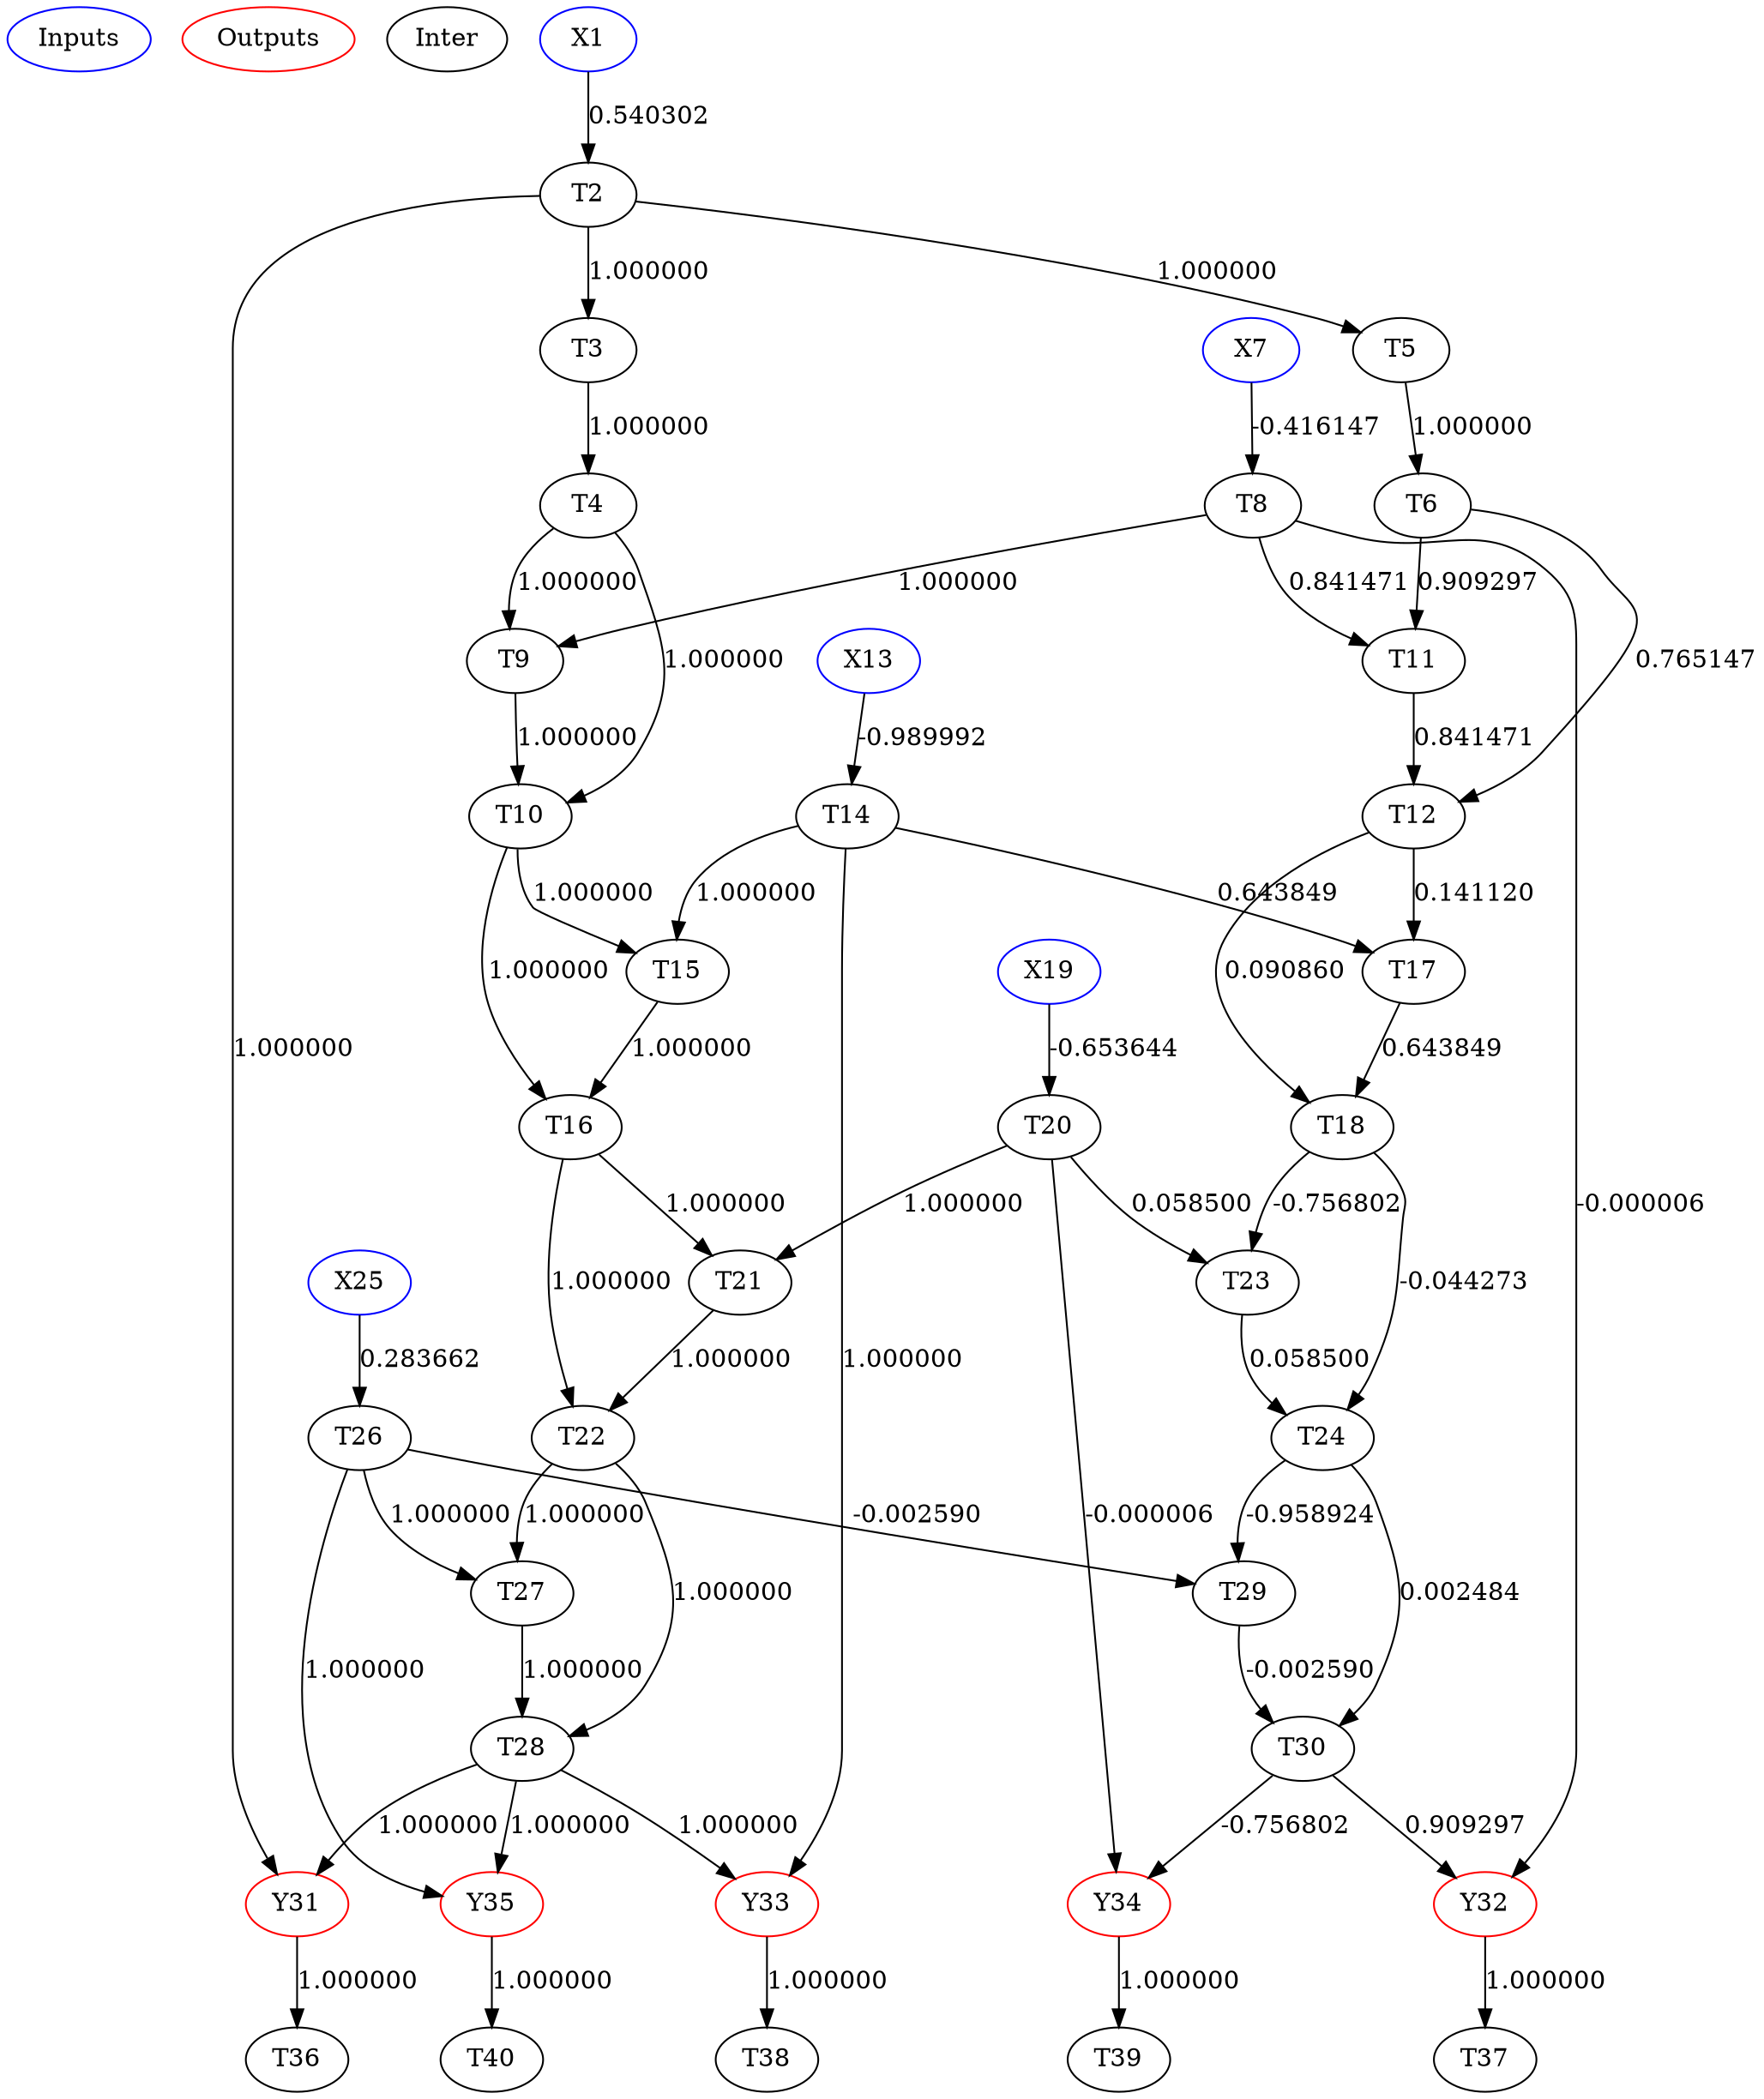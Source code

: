 digraph Net {
Inputs [label = "Inputs", color="blue"];
Outputs [label = "Outputs", color="red"];
Inter [label = "Inter"];
A1_1 [label = "X1", color="blue"];
A2_1 [label = "T2", color="black"];
A1_1 -> A2_1 [label="0.540302"];
A3_1 [label = "T3", color="black"];
A2_1 -> A3_1 [label="1.000000"];
A4_1 [label = "T4", color="black"];
A3_1 -> A4_1 [label="1.000000"];
A5_1 [label = "T5", color="black"];
A2_1 -> A5_1 [label="1.000000"];
A6_1 [label = "T6", color="black"];
A5_1 -> A6_1 [label="1.000000"];
A7_1 [label = "X7", color="blue"];
A8_1 [label = "T8", color="black"];
A7_1 -> A8_1 [label="-0.416147"];
A9_1 [label = "T9", color="black"];
A4_1 -> A9_1 [label="1.000000"];
A8_1 -> A9_1 [label="1.000000"];
A10_1 [label = "T10", color="black"];
A4_1 -> A10_1 [label="1.000000"];
A9_1 -> A10_1 [label="1.000000"];
A11_1 [label = "T11", color="black"];
A6_1 -> A11_1 [label="0.909297"];
A8_1 -> A11_1 [label="0.841471"];
A12_1 [label = "T12", color="black"];
A6_1 -> A12_1 [label="0.765147"];
A11_1 -> A12_1 [label="0.841471"];
A13_1 [label = "X13", color="blue"];
A14_1 [label = "T14", color="black"];
A13_1 -> A14_1 [label="-0.989992"];
A15_1 [label = "T15", color="black"];
A10_1 -> A15_1 [label="1.000000"];
A14_1 -> A15_1 [label="1.000000"];
A16_1 [label = "T16", color="black"];
A10_1 -> A16_1 [label="1.000000"];
A15_1 -> A16_1 [label="1.000000"];
A17_1 [label = "T17", color="black"];
A12_1 -> A17_1 [label="0.141120"];
A14_1 -> A17_1 [label="0.643849"];
A18_1 [label = "T18", color="black"];
A12_1 -> A18_1 [label="0.090860"];
A17_1 -> A18_1 [label="0.643849"];
A19_1 [label = "X19", color="blue"];
A20_1 [label = "T20", color="black"];
A19_1 -> A20_1 [label="-0.653644"];
A21_1 [label = "T21", color="black"];
A16_1 -> A21_1 [label="1.000000"];
A20_1 -> A21_1 [label="1.000000"];
A22_1 [label = "T22", color="black"];
A16_1 -> A22_1 [label="1.000000"];
A21_1 -> A22_1 [label="1.000000"];
A23_1 [label = "T23", color="black"];
A18_1 -> A23_1 [label="-0.756802"];
A20_1 -> A23_1 [label="0.058500"];
A24_1 [label = "T24", color="black"];
A18_1 -> A24_1 [label="-0.044273"];
A23_1 -> A24_1 [label="0.058500"];
A25_1 [label = "X25", color="blue"];
A26_1 [label = "T26", color="black"];
A25_1 -> A26_1 [label="0.283662"];
A27_1 [label = "T27", color="black"];
A22_1 -> A27_1 [label="1.000000"];
A26_1 -> A27_1 [label="1.000000"];
A28_1 [label = "T28", color="black"];
A22_1 -> A28_1 [label="1.000000"];
A27_1 -> A28_1 [label="1.000000"];
A29_1 [label = "T29", color="black"];
A24_1 -> A29_1 [label="-0.958924"];
A26_1 -> A29_1 [label="-0.002590"];
A30_1 [label = "T30", color="black"];
A24_1 -> A30_1 [label="0.002484"];
A29_1 -> A30_1 [label="-0.002590"];
A31_1 [label = "Y31", color="red"];
A2_1 -> A31_1 [label="1.000000"];
A28_1 -> A31_1 [label="1.000000"];
A32_1 [label = "Y32", color="red"];
A8_1 -> A32_1 [label="-0.000006"];
A30_1 -> A32_1 [label="0.909297"];
A33_1 [label = "Y33", color="red"];
A14_1 -> A33_1 [label="1.000000"];
A28_1 -> A33_1 [label="1.000000"];
A34_1 [label = "Y34", color="red"];
A20_1 -> A34_1 [label="-0.000006"];
A30_1 -> A34_1 [label="-0.756802"];
A35_1 [label = "Y35", color="red"];
A26_1 -> A35_1 [label="1.000000"];
A28_1 -> A35_1 [label="1.000000"];
A36_1 [label = "T36", color="black"];
A31_1 -> A36_1 [label="1.000000"];
A37_1 [label = "T37", color="black"];
A32_1 -> A37_1 [label="1.000000"];
A38_1 [label = "T38", color="black"];
A33_1 -> A38_1 [label="1.000000"];
A39_1 [label = "T39", color="black"];
A34_1 -> A39_1 [label="1.000000"];
A40_1 [label = "T40", color="black"];
A35_1 -> A40_1 [label="1.000000"];
}